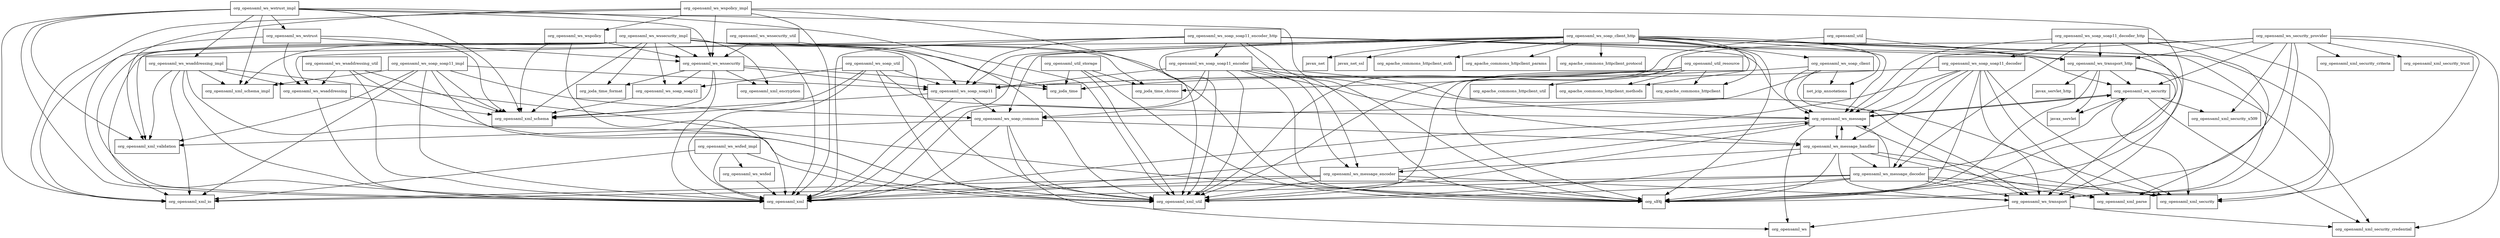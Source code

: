 digraph openws_1_4_4_redhat_2_package_dependencies {
  node [shape = box, fontsize=10.0];
  org_opensaml_util -> org_opensaml_ws_transport_http;
  org_opensaml_util -> org_opensaml_xml_util;
  org_opensaml_util_resource -> org_apache_commons_httpclient;
  org_opensaml_util_resource -> org_apache_commons_httpclient_methods;
  org_opensaml_util_resource -> org_apache_commons_httpclient_util;
  org_opensaml_util_resource -> org_joda_time;
  org_opensaml_util_resource -> org_joda_time_chrono;
  org_opensaml_util_resource -> org_opensaml_xml_util;
  org_opensaml_util_resource -> org_slf4j;
  org_opensaml_util_storage -> org_joda_time;
  org_opensaml_util_storage -> org_joda_time_chrono;
  org_opensaml_util_storage -> org_opensaml_xml_util;
  org_opensaml_util_storage -> org_slf4j;
  org_opensaml_ws_message -> org_opensaml_ws;
  org_opensaml_ws_message -> org_opensaml_ws_message_handler;
  org_opensaml_ws_message -> org_opensaml_ws_security;
  org_opensaml_ws_message -> org_opensaml_ws_transport;
  org_opensaml_ws_message -> org_opensaml_xml;
  org_opensaml_ws_message -> org_opensaml_xml_util;
  org_opensaml_ws_message_decoder -> org_opensaml_ws_message;
  org_opensaml_ws_message_decoder -> org_opensaml_ws_security;
  org_opensaml_ws_message_decoder -> org_opensaml_ws_transport;
  org_opensaml_ws_message_decoder -> org_opensaml_xml;
  org_opensaml_ws_message_decoder -> org_opensaml_xml_io;
  org_opensaml_ws_message_decoder -> org_opensaml_xml_parse;
  org_opensaml_ws_message_decoder -> org_opensaml_xml_security;
  org_opensaml_ws_message_decoder -> org_opensaml_xml_util;
  org_opensaml_ws_message_decoder -> org_slf4j;
  org_opensaml_ws_message_encoder -> org_opensaml_ws_message;
  org_opensaml_ws_message_encoder -> org_opensaml_ws_transport;
  org_opensaml_ws_message_encoder -> org_opensaml_xml;
  org_opensaml_ws_message_encoder -> org_opensaml_xml_io;
  org_opensaml_ws_message_encoder -> org_opensaml_xml_util;
  org_opensaml_ws_message_encoder -> org_slf4j;
  org_opensaml_ws_message_handler -> org_opensaml_ws_message;
  org_opensaml_ws_message_handler -> org_opensaml_ws_message_decoder;
  org_opensaml_ws_message_handler -> org_opensaml_ws_message_encoder;
  org_opensaml_ws_message_handler -> org_opensaml_ws_transport;
  org_opensaml_ws_message_handler -> org_opensaml_xml_parse;
  org_opensaml_ws_message_handler -> org_opensaml_xml_security;
  org_opensaml_ws_message_handler -> org_opensaml_xml_util;
  org_opensaml_ws_message_handler -> org_slf4j;
  org_opensaml_ws_security -> javax_servlet;
  org_opensaml_ws_security -> org_opensaml_ws_message;
  org_opensaml_ws_security -> org_opensaml_xml_security;
  org_opensaml_ws_security -> org_opensaml_xml_security_credential;
  org_opensaml_ws_security -> org_opensaml_xml_security_x509;
  org_opensaml_ws_security_provider -> org_opensaml_ws_message;
  org_opensaml_ws_security_provider -> org_opensaml_ws_security;
  org_opensaml_ws_security_provider -> org_opensaml_ws_transport;
  org_opensaml_ws_security_provider -> org_opensaml_ws_transport_http;
  org_opensaml_ws_security_provider -> org_opensaml_xml_security;
  org_opensaml_ws_security_provider -> org_opensaml_xml_security_credential;
  org_opensaml_ws_security_provider -> org_opensaml_xml_security_criteria;
  org_opensaml_ws_security_provider -> org_opensaml_xml_security_trust;
  org_opensaml_ws_security_provider -> org_opensaml_xml_security_x509;
  org_opensaml_ws_security_provider -> org_opensaml_xml_util;
  org_opensaml_ws_security_provider -> org_slf4j;
  org_opensaml_ws_soap_client -> net_jcip_annotations;
  org_opensaml_ws_soap_client -> org_opensaml_ws_message;
  org_opensaml_ws_soap_client -> org_opensaml_ws_soap_common;
  org_opensaml_ws_soap_client -> org_opensaml_ws_soap_soap11;
  org_opensaml_ws_soap_client -> org_opensaml_xml_security;
  org_opensaml_ws_soap_client_http -> javax_net;
  org_opensaml_ws_soap_client_http -> javax_net_ssl;
  org_opensaml_ws_soap_client_http -> net_jcip_annotations;
  org_opensaml_ws_soap_client_http -> org_apache_commons_httpclient;
  org_opensaml_ws_soap_client_http -> org_apache_commons_httpclient_auth;
  org_opensaml_ws_soap_client_http -> org_apache_commons_httpclient_methods;
  org_opensaml_ws_soap_client_http -> org_apache_commons_httpclient_params;
  org_opensaml_ws_soap_client_http -> org_apache_commons_httpclient_protocol;
  org_opensaml_ws_soap_client_http -> org_opensaml_ws_message;
  org_opensaml_ws_soap_client_http -> org_opensaml_ws_security;
  org_opensaml_ws_soap_client_http -> org_opensaml_ws_soap_client;
  org_opensaml_ws_soap_client_http -> org_opensaml_ws_soap_common;
  org_opensaml_ws_soap_client_http -> org_opensaml_ws_soap_soap11;
  org_opensaml_ws_soap_client_http -> org_opensaml_xml;
  org_opensaml_ws_soap_client_http -> org_opensaml_xml_io;
  org_opensaml_ws_soap_client_http -> org_opensaml_xml_parse;
  org_opensaml_ws_soap_client_http -> org_opensaml_xml_security;
  org_opensaml_ws_soap_client_http -> org_opensaml_xml_util;
  org_opensaml_ws_soap_client_http -> org_slf4j;
  org_opensaml_ws_soap_common -> org_opensaml_ws;
  org_opensaml_ws_soap_common -> org_opensaml_ws_message_handler;
  org_opensaml_ws_soap_common -> org_opensaml_xml;
  org_opensaml_ws_soap_common -> org_opensaml_xml_util;
  org_opensaml_ws_soap_common -> org_opensaml_xml_validation;
  org_opensaml_ws_soap_soap11 -> org_opensaml_ws_soap_common;
  org_opensaml_ws_soap_soap11 -> org_opensaml_xml;
  org_opensaml_ws_soap_soap11 -> org_opensaml_xml_schema;
  org_opensaml_ws_soap_soap11_decoder -> org_opensaml_ws_message;
  org_opensaml_ws_soap_soap11_decoder -> org_opensaml_ws_message_decoder;
  org_opensaml_ws_soap_soap11_decoder -> org_opensaml_ws_message_handler;
  org_opensaml_ws_soap_soap11_decoder -> org_opensaml_ws_soap_soap11;
  org_opensaml_ws_soap_soap11_decoder -> org_opensaml_ws_transport;
  org_opensaml_ws_soap_soap11_decoder -> org_opensaml_xml;
  org_opensaml_ws_soap_soap11_decoder -> org_opensaml_xml_parse;
  org_opensaml_ws_soap_soap11_decoder -> org_opensaml_xml_security;
  org_opensaml_ws_soap_soap11_decoder -> org_slf4j;
  org_opensaml_ws_soap_soap11_decoder_http -> org_opensaml_ws_message;
  org_opensaml_ws_soap_soap11_decoder_http -> org_opensaml_ws_message_decoder;
  org_opensaml_ws_soap_soap11_decoder_http -> org_opensaml_ws_soap_soap11_decoder;
  org_opensaml_ws_soap_soap11_decoder_http -> org_opensaml_ws_transport;
  org_opensaml_ws_soap_soap11_decoder_http -> org_opensaml_ws_transport_http;
  org_opensaml_ws_soap_soap11_decoder_http -> org_opensaml_xml_parse;
  org_opensaml_ws_soap_soap11_decoder_http -> org_slf4j;
  org_opensaml_ws_soap_soap11_encoder -> org_opensaml_ws_message;
  org_opensaml_ws_soap_soap11_encoder -> org_opensaml_ws_message_encoder;
  org_opensaml_ws_soap_soap11_encoder -> org_opensaml_ws_message_handler;
  org_opensaml_ws_soap_soap11_encoder -> org_opensaml_ws_soap_common;
  org_opensaml_ws_soap_soap11_encoder -> org_opensaml_ws_soap_soap11;
  org_opensaml_ws_soap_soap11_encoder -> org_opensaml_ws_transport;
  org_opensaml_ws_soap_soap11_encoder -> org_opensaml_xml;
  org_opensaml_ws_soap_soap11_encoder -> org_opensaml_xml_util;
  org_opensaml_ws_soap_soap11_encoder -> org_slf4j;
  org_opensaml_ws_soap_soap11_encoder_http -> org_opensaml_ws_message;
  org_opensaml_ws_soap_soap11_encoder_http -> org_opensaml_ws_message_encoder;
  org_opensaml_ws_soap_soap11_encoder_http -> org_opensaml_ws_soap_soap11;
  org_opensaml_ws_soap_soap11_encoder_http -> org_opensaml_ws_soap_soap11_encoder;
  org_opensaml_ws_soap_soap11_encoder_http -> org_opensaml_ws_transport;
  org_opensaml_ws_soap_soap11_encoder_http -> org_opensaml_ws_transport_http;
  org_opensaml_ws_soap_soap11_encoder_http -> org_opensaml_ws_wsaddressing;
  org_opensaml_ws_soap_soap11_encoder_http -> org_opensaml_xml;
  org_opensaml_ws_soap_soap11_encoder_http -> org_slf4j;
  org_opensaml_ws_soap_soap11_impl -> org_opensaml_ws_soap_common;
  org_opensaml_ws_soap_soap11_impl -> org_opensaml_ws_soap_soap11;
  org_opensaml_ws_soap_soap11_impl -> org_opensaml_xml;
  org_opensaml_ws_soap_soap11_impl -> org_opensaml_xml_io;
  org_opensaml_ws_soap_soap11_impl -> org_opensaml_xml_schema;
  org_opensaml_ws_soap_soap11_impl -> org_opensaml_xml_schema_impl;
  org_opensaml_ws_soap_soap11_impl -> org_opensaml_xml_util;
  org_opensaml_ws_soap_soap11_impl -> org_opensaml_xml_validation;
  org_opensaml_ws_soap_soap12 -> org_opensaml_xml_schema;
  org_opensaml_ws_soap_util -> org_opensaml_ws_message;
  org_opensaml_ws_soap_util -> org_opensaml_ws_soap_soap11;
  org_opensaml_ws_soap_util -> org_opensaml_ws_soap_soap12;
  org_opensaml_ws_soap_util -> org_opensaml_xml;
  org_opensaml_ws_soap_util -> org_opensaml_xml_schema;
  org_opensaml_ws_soap_util -> org_opensaml_xml_util;
  org_opensaml_ws_transport -> org_opensaml_ws;
  org_opensaml_ws_transport -> org_opensaml_xml_security_credential;
  org_opensaml_ws_transport_http -> javax_servlet;
  org_opensaml_ws_transport_http -> javax_servlet_http;
  org_opensaml_ws_transport_http -> org_opensaml_ws_security;
  org_opensaml_ws_transport_http -> org_opensaml_ws_transport;
  org_opensaml_ws_transport_http -> org_opensaml_xml_security_credential;
  org_opensaml_ws_transport_http -> org_slf4j;
  org_opensaml_ws_wsaddressing -> org_opensaml_xml;
  org_opensaml_ws_wsaddressing -> org_opensaml_xml_schema;
  org_opensaml_ws_wsaddressing_impl -> org_opensaml_ws_wsaddressing;
  org_opensaml_ws_wsaddressing_impl -> org_opensaml_xml;
  org_opensaml_ws_wsaddressing_impl -> org_opensaml_xml_io;
  org_opensaml_ws_wsaddressing_impl -> org_opensaml_xml_schema_impl;
  org_opensaml_ws_wsaddressing_impl -> org_opensaml_xml_util;
  org_opensaml_ws_wsaddressing_impl -> org_opensaml_xml_validation;
  org_opensaml_ws_wsaddressing_impl -> org_slf4j;
  org_opensaml_ws_wsaddressing_util -> org_opensaml_ws_wsaddressing;
  org_opensaml_ws_wsaddressing_util -> org_opensaml_xml;
  org_opensaml_ws_wsaddressing_util -> org_opensaml_xml_schema;
  org_opensaml_ws_wsaddressing_util -> org_opensaml_xml_util;
  org_opensaml_ws_wsfed -> org_opensaml_xml;
  org_opensaml_ws_wsfed_impl -> org_opensaml_ws_wsfed;
  org_opensaml_ws_wsfed_impl -> org_opensaml_xml;
  org_opensaml_ws_wsfed_impl -> org_opensaml_xml_io;
  org_opensaml_ws_wsfed_impl -> org_opensaml_xml_util;
  org_opensaml_ws_wspolicy -> org_opensaml_ws_wssecurity;
  org_opensaml_ws_wspolicy -> org_opensaml_xml;
  org_opensaml_ws_wspolicy -> org_opensaml_xml_schema;
  org_opensaml_ws_wspolicy_impl -> org_opensaml_ws_wspolicy;
  org_opensaml_ws_wspolicy_impl -> org_opensaml_ws_wssecurity;
  org_opensaml_ws_wspolicy_impl -> org_opensaml_xml;
  org_opensaml_ws_wspolicy_impl -> org_opensaml_xml_io;
  org_opensaml_ws_wspolicy_impl -> org_opensaml_xml_util;
  org_opensaml_ws_wspolicy_impl -> org_opensaml_xml_validation;
  org_opensaml_ws_wspolicy_impl -> org_slf4j;
  org_opensaml_ws_wssecurity -> org_joda_time;
  org_opensaml_ws_wssecurity -> org_joda_time_format;
  org_opensaml_ws_wssecurity -> org_opensaml_ws_soap_soap11;
  org_opensaml_ws_wssecurity -> org_opensaml_ws_soap_soap12;
  org_opensaml_ws_wssecurity -> org_opensaml_xml;
  org_opensaml_ws_wssecurity -> org_opensaml_xml_encryption;
  org_opensaml_ws_wssecurity -> org_opensaml_xml_schema;
  org_opensaml_ws_wssecurity_impl -> org_joda_time;
  org_opensaml_ws_wssecurity_impl -> org_joda_time_chrono;
  org_opensaml_ws_wssecurity_impl -> org_joda_time_format;
  org_opensaml_ws_wssecurity_impl -> org_opensaml_ws_soap_soap11;
  org_opensaml_ws_wssecurity_impl -> org_opensaml_ws_soap_soap12;
  org_opensaml_ws_wssecurity_impl -> org_opensaml_ws_wssecurity;
  org_opensaml_ws_wssecurity_impl -> org_opensaml_xml;
  org_opensaml_ws_wssecurity_impl -> org_opensaml_xml_encryption;
  org_opensaml_ws_wssecurity_impl -> org_opensaml_xml_io;
  org_opensaml_ws_wssecurity_impl -> org_opensaml_xml_schema;
  org_opensaml_ws_wssecurity_impl -> org_opensaml_xml_schema_impl;
  org_opensaml_ws_wssecurity_impl -> org_opensaml_xml_util;
  org_opensaml_ws_wssecurity_impl -> org_opensaml_xml_validation;
  org_opensaml_ws_wssecurity_impl -> org_slf4j;
  org_opensaml_ws_wssecurity_util -> org_opensaml_ws_wssecurity;
  org_opensaml_ws_wssecurity_util -> org_opensaml_xml;
  org_opensaml_ws_wssecurity_util -> org_opensaml_xml_util;
  org_opensaml_ws_wstrust -> org_opensaml_ws_wsaddressing;
  org_opensaml_ws_wstrust -> org_opensaml_ws_wssecurity;
  org_opensaml_ws_wstrust -> org_opensaml_xml;
  org_opensaml_ws_wstrust -> org_opensaml_xml_schema;
  org_opensaml_ws_wstrust_impl -> org_opensaml_ws_wsaddressing_impl;
  org_opensaml_ws_wstrust_impl -> org_opensaml_ws_wssecurity;
  org_opensaml_ws_wstrust_impl -> org_opensaml_ws_wstrust;
  org_opensaml_ws_wstrust_impl -> org_opensaml_xml;
  org_opensaml_ws_wstrust_impl -> org_opensaml_xml_io;
  org_opensaml_ws_wstrust_impl -> org_opensaml_xml_schema;
  org_opensaml_ws_wstrust_impl -> org_opensaml_xml_schema_impl;
  org_opensaml_ws_wstrust_impl -> org_opensaml_xml_util;
  org_opensaml_ws_wstrust_impl -> org_opensaml_xml_validation;
  org_opensaml_ws_wstrust_impl -> org_slf4j;
}
